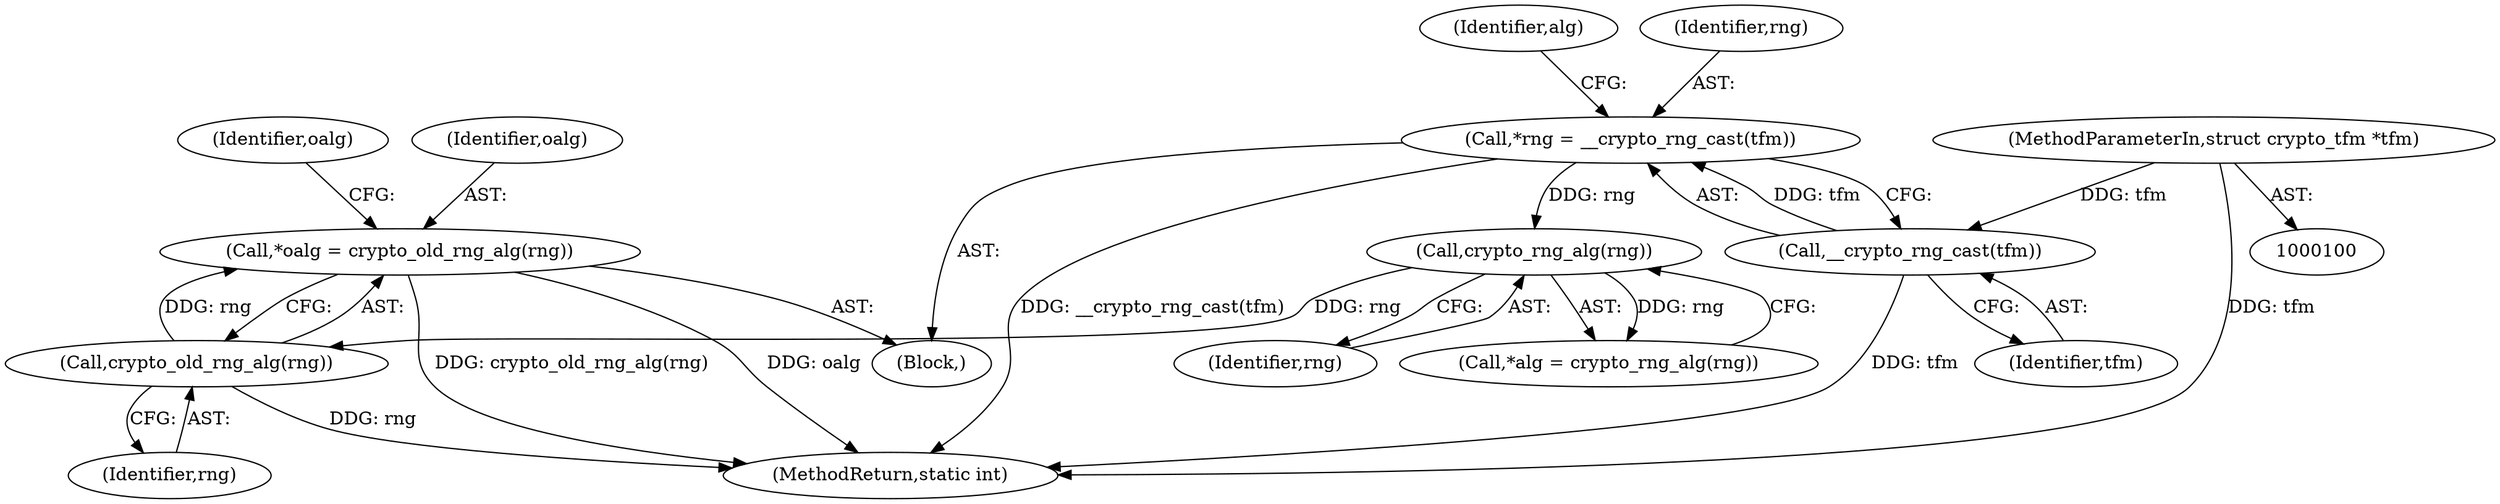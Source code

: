 digraph "1_linux_94f1bb15bed84ad6c893916b7e7b9db6f1d7eec6_0@API" {
"1000114" [label="(Call,*oalg = crypto_old_rng_alg(rng))"];
"1000116" [label="(Call,crypto_old_rng_alg(rng))"];
"1000111" [label="(Call,crypto_rng_alg(rng))"];
"1000104" [label="(Call,*rng = __crypto_rng_cast(tfm))"];
"1000106" [label="(Call,__crypto_rng_cast(tfm))"];
"1000101" [label="(MethodParameterIn,struct crypto_tfm *tfm)"];
"1000110" [label="(Identifier,alg)"];
"1000102" [label="(Block,)"];
"1000109" [label="(Call,*alg = crypto_rng_alg(rng))"];
"1000115" [label="(Identifier,oalg)"];
"1000117" [label="(Identifier,rng)"];
"1000104" [label="(Call,*rng = __crypto_rng_cast(tfm))"];
"1000111" [label="(Call,crypto_rng_alg(rng))"];
"1000120" [label="(Identifier,oalg)"];
"1000106" [label="(Call,__crypto_rng_cast(tfm))"];
"1000101" [label="(MethodParameterIn,struct crypto_tfm *tfm)"];
"1000165" [label="(MethodReturn,static int)"];
"1000112" [label="(Identifier,rng)"];
"1000116" [label="(Call,crypto_old_rng_alg(rng))"];
"1000114" [label="(Call,*oalg = crypto_old_rng_alg(rng))"];
"1000105" [label="(Identifier,rng)"];
"1000107" [label="(Identifier,tfm)"];
"1000114" -> "1000102"  [label="AST: "];
"1000114" -> "1000116"  [label="CFG: "];
"1000115" -> "1000114"  [label="AST: "];
"1000116" -> "1000114"  [label="AST: "];
"1000120" -> "1000114"  [label="CFG: "];
"1000114" -> "1000165"  [label="DDG: oalg"];
"1000114" -> "1000165"  [label="DDG: crypto_old_rng_alg(rng)"];
"1000116" -> "1000114"  [label="DDG: rng"];
"1000116" -> "1000117"  [label="CFG: "];
"1000117" -> "1000116"  [label="AST: "];
"1000116" -> "1000165"  [label="DDG: rng"];
"1000111" -> "1000116"  [label="DDG: rng"];
"1000111" -> "1000109"  [label="AST: "];
"1000111" -> "1000112"  [label="CFG: "];
"1000112" -> "1000111"  [label="AST: "];
"1000109" -> "1000111"  [label="CFG: "];
"1000111" -> "1000109"  [label="DDG: rng"];
"1000104" -> "1000111"  [label="DDG: rng"];
"1000104" -> "1000102"  [label="AST: "];
"1000104" -> "1000106"  [label="CFG: "];
"1000105" -> "1000104"  [label="AST: "];
"1000106" -> "1000104"  [label="AST: "];
"1000110" -> "1000104"  [label="CFG: "];
"1000104" -> "1000165"  [label="DDG: __crypto_rng_cast(tfm)"];
"1000106" -> "1000104"  [label="DDG: tfm"];
"1000106" -> "1000107"  [label="CFG: "];
"1000107" -> "1000106"  [label="AST: "];
"1000106" -> "1000165"  [label="DDG: tfm"];
"1000101" -> "1000106"  [label="DDG: tfm"];
"1000101" -> "1000100"  [label="AST: "];
"1000101" -> "1000165"  [label="DDG: tfm"];
}
